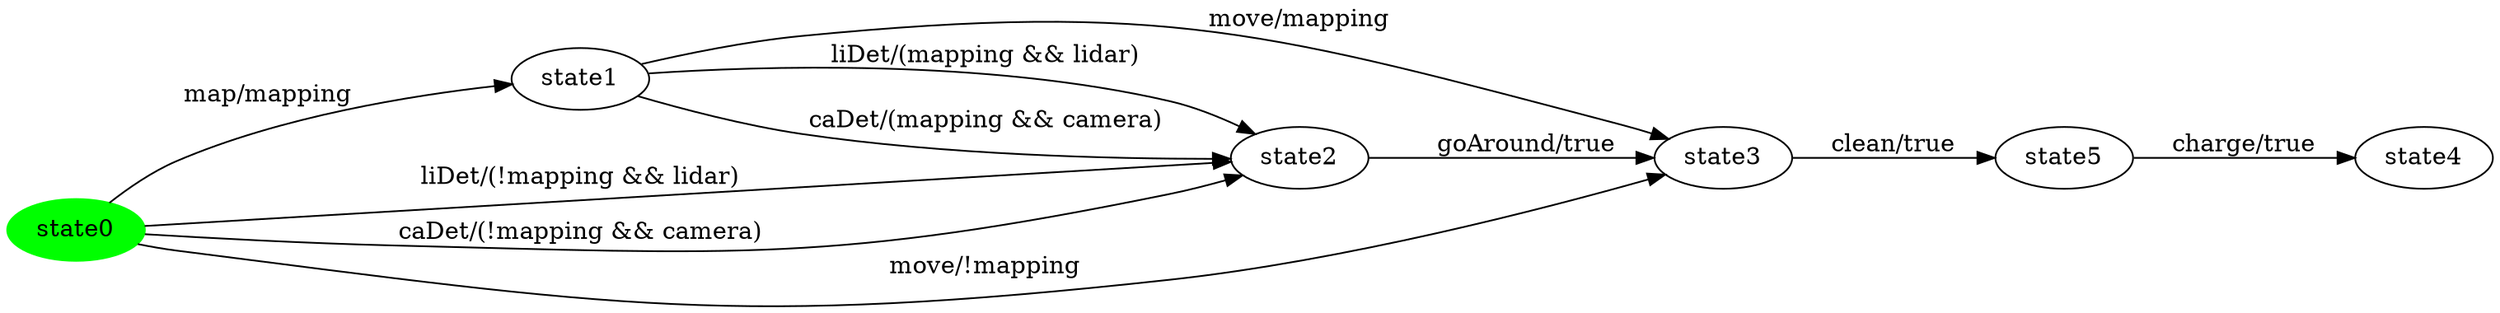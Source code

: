 digraph G {
rankdir=LR;
state0[ label = "state0", style=filled, color=green ];
state0 -> state1 [ label=" map/mapping " ];
state0 -> state2 [ label=" liDet/(!mapping && lidar) " ];
state0 -> state2 [ label=" caDet/(!mapping && camera) " ];
state0 -> state3 [ label=" move/!mapping " ];
state4 [ label = "state5" ];
state4 -> state5 [ label=" charge/true " ];
state2 [ label = "state2" ];
state2 -> state3 [ label=" goAround/true " ];
state1 [ label = "state1" ];
state1 -> state2 [ label=" liDet/(mapping && lidar) " ];
state1 -> state2 [ label=" caDet/(mapping && camera) " ];
state1 -> state3 [ label=" move/mapping " ];
state5 [ label = "state4" ];
state3 [ label = "state3" ];
state3 -> state4 [ label=" clean/true " ];
}
